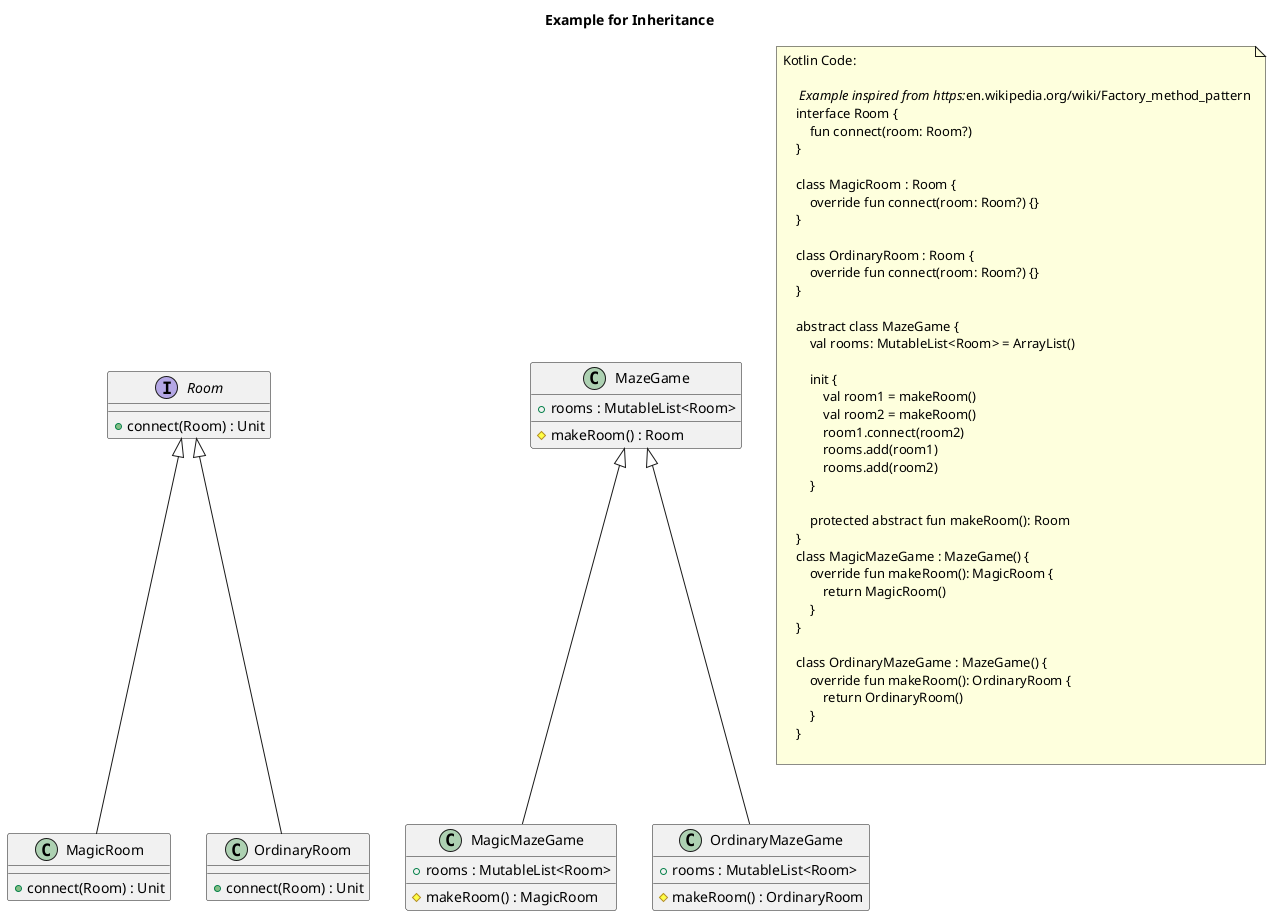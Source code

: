 @startuml
title Example for Inheritance
'This file is generated by the GenerateExamplesForDoc test.

    '.Room
    interface "Room" as Room {
        + connect(Room) : Unit
    }


    '.MagicRoom
    class "MagicRoom" as MagicRoom {
        + connect(Room) : Unit
    }


    '.OrdinaryRoom
    class "OrdinaryRoom" as OrdinaryRoom {
        + connect(Room) : Unit
    }


    '.MazeGame
    class "MazeGame" as MazeGame {
        + rooms : MutableList<Room>
		# makeRoom() : Room
    }


    '.MagicMazeGame
    class "MagicMazeGame" as MagicMazeGame {
        + rooms : MutableList<Room>
		# makeRoom() : MagicRoom
    }


    '.OrdinaryMazeGame
    class "OrdinaryMazeGame" as OrdinaryMazeGame {
        + rooms : MutableList<Room>
		# makeRoom() : OrdinaryRoom
    }


Room <|-- MagicRoom
Room <|-- OrdinaryRoom
MazeGame <|-- MagicMazeGame
MazeGame <|-- OrdinaryMazeGame
 
note as note_of_code
Kotlin Code:

    // Example inspired from https://en.wikipedia.org/wiki/Factory_method_pattern
    interface Room {
        fun connect(room: Room?)
    }
    
    class MagicRoom : Room {
        override fun connect(room: Room?) {}
    }
    
    class OrdinaryRoom : Room {
        override fun connect(room: Room?) {}
    }
    
    abstract class MazeGame {
        val rooms: MutableList<Room> = ArrayList()
    
        init {
            val room1 = makeRoom()
            val room2 = makeRoom()
            room1.connect(room2)
            rooms.add(room1)
            rooms.add(room2)
        }
    
        protected abstract fun makeRoom(): Room
    }
    class MagicMazeGame : MazeGame() {
        override fun makeRoom(): MagicRoom {
            return MagicRoom()
        }
    }
    
    class OrdinaryMazeGame : MazeGame() {
        override fun makeRoom(): OrdinaryRoom {
            return OrdinaryRoom()
        }
    }  
    
end note
            
@enduml
